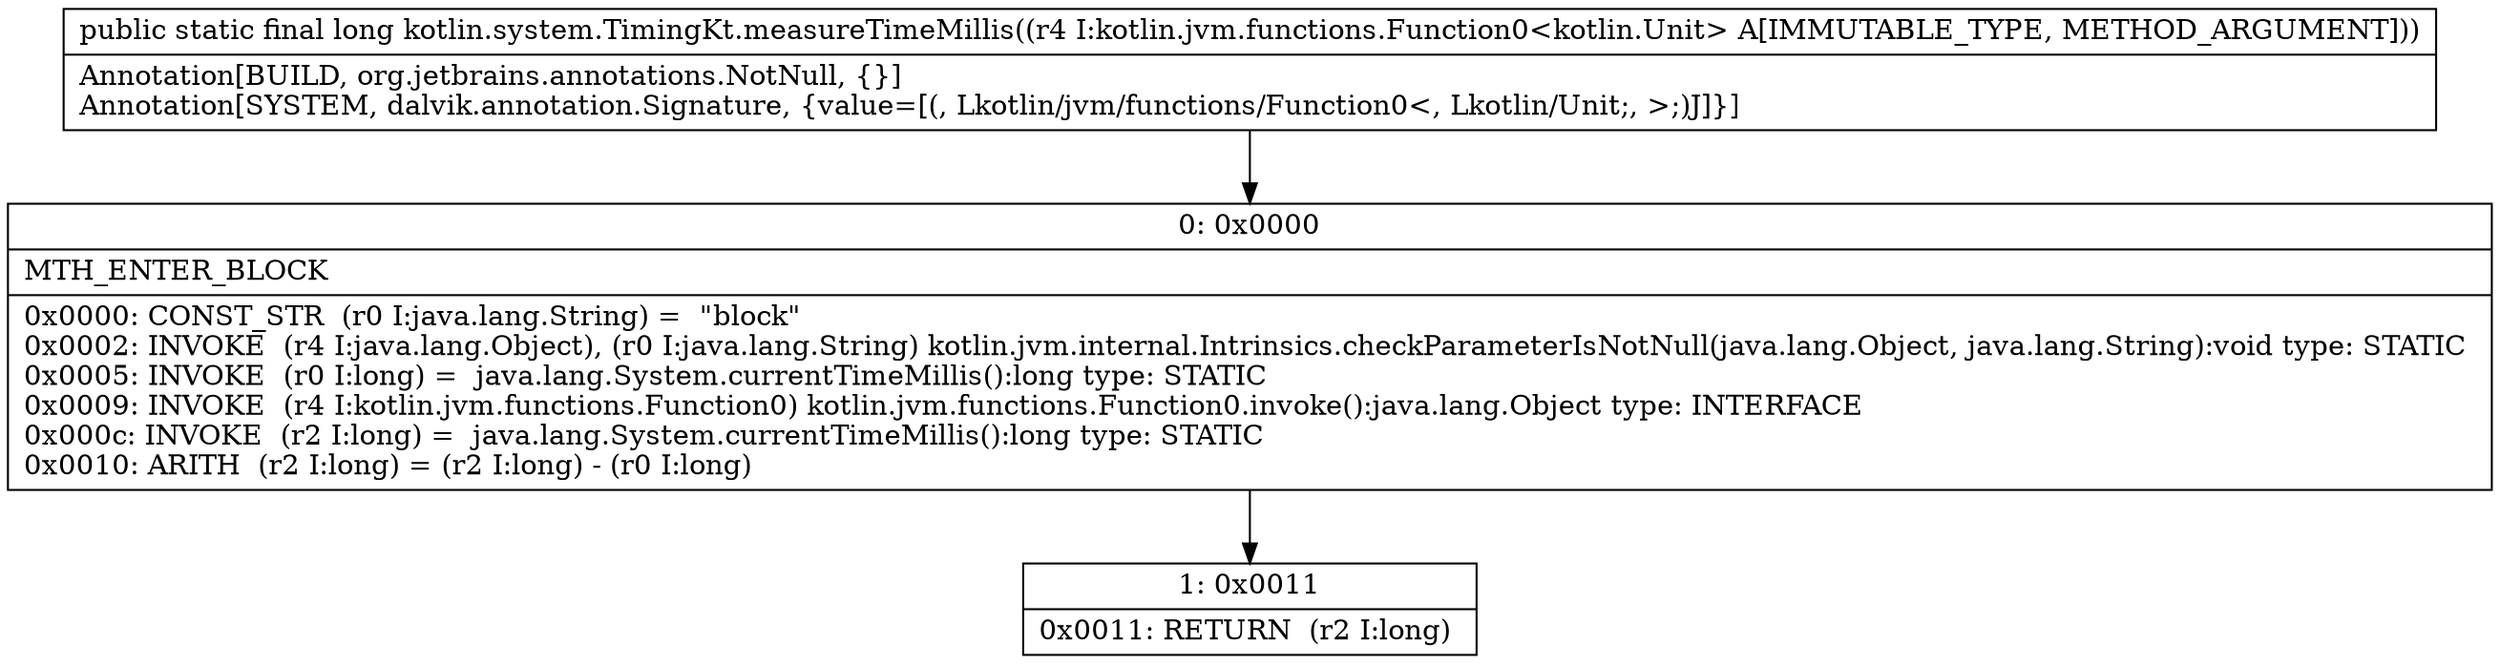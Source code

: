 digraph "CFG forkotlin.system.TimingKt.measureTimeMillis(Lkotlin\/jvm\/functions\/Function0;)J" {
Node_0 [shape=record,label="{0\:\ 0x0000|MTH_ENTER_BLOCK\l|0x0000: CONST_STR  (r0 I:java.lang.String) =  \"block\" \l0x0002: INVOKE  (r4 I:java.lang.Object), (r0 I:java.lang.String) kotlin.jvm.internal.Intrinsics.checkParameterIsNotNull(java.lang.Object, java.lang.String):void type: STATIC \l0x0005: INVOKE  (r0 I:long) =  java.lang.System.currentTimeMillis():long type: STATIC \l0x0009: INVOKE  (r4 I:kotlin.jvm.functions.Function0) kotlin.jvm.functions.Function0.invoke():java.lang.Object type: INTERFACE \l0x000c: INVOKE  (r2 I:long) =  java.lang.System.currentTimeMillis():long type: STATIC \l0x0010: ARITH  (r2 I:long) = (r2 I:long) \- (r0 I:long) \l}"];
Node_1 [shape=record,label="{1\:\ 0x0011|0x0011: RETURN  (r2 I:long) \l}"];
MethodNode[shape=record,label="{public static final long kotlin.system.TimingKt.measureTimeMillis((r4 I:kotlin.jvm.functions.Function0\<kotlin.Unit\> A[IMMUTABLE_TYPE, METHOD_ARGUMENT]))  | Annotation[BUILD, org.jetbrains.annotations.NotNull, \{\}]\lAnnotation[SYSTEM, dalvik.annotation.Signature, \{value=[(, Lkotlin\/jvm\/functions\/Function0\<, Lkotlin\/Unit;, \>;)J]\}]\l}"];
MethodNode -> Node_0;
Node_0 -> Node_1;
}

